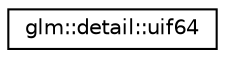 digraph "Graphical Class Hierarchy"
{
  edge [fontname="Helvetica",fontsize="10",labelfontname="Helvetica",labelfontsize="10"];
  node [fontname="Helvetica",fontsize="10",shape=record];
  rankdir="LR";
  Node1 [label="glm::detail::uif64",height=0.2,width=0.4,color="black", fillcolor="white", style="filled",URL="$unionglm_1_1detail_1_1uif64.html"];
}
